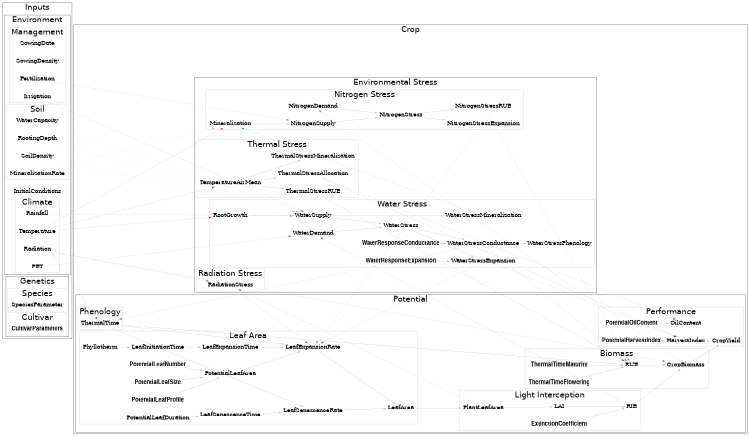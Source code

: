 /* Graphe de dépendance */
/* dot -T pdf -o structure.pdf structure.dot  */
/* dot -T png -o structure.png structure.dot  */
/* dot -T svg -o structure.svg structure.dot  */
/* dot -T png -o structure_simple.png structure.dot -Nlabel= -Nshape=circle -Gdpi=150 -Earrowsize=2 -Epenwidth=4 -Estyle=dotted*/

digraph G {
    dpi=300
    size = "5, 5"
    fontname = Helvetica
    fontnames = "ps"
    compound = true
    rankdir = LR
    ranksep = "0.1"
    nodesep = "0.6"
    //concentrate = true
    splines = line
    //splines = compound
    ratio = "auto"
    //colorscheme=set14 //  1=red, 2=blue, 3=green, 4=violet 

    // # Styling ----
    //node [shape=circle, label=""]
    node [shape=plaintext, fontsize=25]
    bgcolor=white
    edge [arrowsize=1, color=gray]
    
    // # Genotypic Parameters ----
    InitialConditions -> ThermalTime [style=invis] // Vertical alignment
    CultivarParameters -> ThermalTime [style=invis] // Vertical alignment
    
    CultivarParameters [fontname="Helvetica Bold"]
    ThermalTimeFlowering [fontname="Helvetica Bold"]
    ThermalTimeMaturity [fontname="Helvetica Bold"]
    PotentialLeafNumber [fontname="Helvetica Bold"]
    PotentialLeafSize [fontname="Helvetica Bold"]
    PotentialLeafProfile [fontname="Helvetica Bold"]
    ExtinctionCoefficient [fontname="Helvetica Bold"]
    PotentialHarvestIndex [fontname="Helvetica Bold"]
    PotentialOilContent [fontname="Helvetica Bold"]
    WaterResponseExpansion [fontname="Helvetica Bold"]
    WaterResponseConductance [fontname="Helvetica Bold"]
	
	
    subgraph clusterInputs {
		label="Inputs"
		fontsize=35
		
	    subgraph clusterInputEnvironment {
			label="Environment"
			fontsize=35
			
			InitialConditions
			
			// # EnvironmentClimate ----  
      subgraph clusterInputEnvironmentClimate {
				label="Climate"
				fontsize=35
				pencolor=gray
				
				Temperature
				Radiation
				PET
				Rainfall
			}
			
			// # EnvironmentManagement ----  
      subgraph clusterInputEnvironmentManagement {
				label="Management"
				fontsize=35
				pencolor=gray
				
				SowingDate
				SowingDensity
				Fertilization
				Irrigation
			}
			
      // # EnvironmentSoil ----
		  subgraph clusterInputEnvironmentSoil {
				label="Soil"
				fontsize=35
				pencolor=gray
				
				WaterCapacity
				RootingDepth
				SoilDensity
				MineralizationRate
			}
	  }
		
	    subgraph clusterInputGenetics {
			label="Genetics"
			fontsize=35

		    subgraph clusterInputGeneticsSpecies {
				label="Species"
				fontsize=35
				pencolor=gray
				
				SpeciesParameter
			}
		    
		    subgraph clusterInputGeneticsCultivar {
				label="Cultivar"
				fontsize=35
				pencolor=gray
				
				CultivarParameters
			}
		}
  }
    
		    
	subgraph clusterCrop {
		label="Crop"
		fontsize=35
		

	    subgraph clusterCropPotential {
			label="Potential"
			fontsize=35
			
      // # CropPhenology ----
			subgraph clusterCropPhenology {
				label="Phenology"
				fontsize=35
				pencolor=gray
				
				// Inputs
				Temperature -> ThermalTime [style=dotted, colorscheme=set14, constraint=false, color=1] // InputsVariable
				
				// Module
				ThermalTime
				
			}
			
			// # CropLeafArea ----
		  subgraph clusterCropLeafArea {
				label="Leaf Area"
				fontsize=35
				pencolor=gray
				
				// Inputs
				ThermalTime -> {LeafExpansionRate LeafSenescenceRate} [constraint=false]
				Phyllotherm -> LeafInitiationTime
				{PotentialLeafProfile PotentialLeafSize PotentialLeafNumber} -> PotentialLeafArea

				// Module				
				LeafInitiationTime -> LeafExpansionTime
				{LeafExpansionTime PotentialLeafArea} -> LeafExpansionRate
				PotentialLeafDuration -> LeafSenescenceTime
				LeafSenescenceTime -> LeafSenescenceRate
				{LeafExpansionRate LeafSenescenceRate} -> LeafArea
				{rank=same; LeafExpansionTime; LeafSenescenceTime}
			}
	
			// # CropInterception ----
      subgraph clusterCropInterception {
				label="Light Interception"
				fontsize=35
				pencolor=gray
				
				// Inputs
				ExtinctionCoefficient -> RIE
				LeafArea -> PlantLeafArea
				
				// Module
				PlantLeafArea -> LAI
				LAI -> RIE
		  }
		  
			// # CropBiomass ----
		  subgraph clusterCropBiomass {
				label="Biomass"
				fontsize=35
				pencolor=gray
				
				// Inputs
				ThermalTime -> RUE [constraint=false]
				{ThermalTimeFlowering ThermalTimeMaturity} -> RUE
				Radiation -> CropBiomass [style=dotted, colorscheme=set14, color=4, constraint=false] // InputsVariable
				RIE -> CropBiomass 
				
				// Module
				RUE -> CropBiomass
				CropBiomass
		  }
		  
			// # CropPerformance ----
		  subgraph clusterCropPerformance {
				label="Performance"
				fontsize=35
				pencolor=gray
				
				// Inputs
				PotentialHarvestIndex -> HarvestIndex
				PotentialOilContent -> OilContent
				CropBiomass -> CropYield
				
				// Module
				HarvestIndex -> CropYield
				OilContent
		}
		   	//{rank=same; PotentialHarvestIndex; PotentialOilContent}
	}
		    
	    subgraph clusterCropStress {
			label="Environmental Stress"
			fontsize=35
			
			// # CropStressWater ----
      subgraph clusterCropStressWater {
				label="Water Stress"
				fontsize=35
				pencolor=gray

				// Inputs
				{Rainfall Irrigation} -> WaterSupply [style=dotted, colorscheme=set14, color=2] // InputsVariable
				Temperature -> {RootGrowth} [style=dotted, colorscheme=set14, color=1, constraint=false] // InputsVariable
				WaterResponseConductance -> WaterStressConductance
				WaterResponseExpansion -> WaterStressExpansion
				{RIE PET} -> WaterDemand [style=dotted, colorscheme=set14, color=2]		
				{WaterCapacity RootingDepth SoilDensity} -> WaterSupply [style=dotted, constraint=false]
				
				// Module
				RootGrowth -> WaterSupply
				{WaterSupply WaterDemand} -> WaterStress
				WaterSupply -> WaterStressMineralization
				WaterStress -> {WaterStressConductance WaterStressExpansion}
				WaterStressConductance -> WaterStressPhenology
				
				// Outputs
				WaterStressExpansion -> LeafExpansionRate [style=dotted, colorscheme=set14, color=2]
				WaterStressConductance -> {ThermalTime RUE} [style=dotted, colorscheme=set14, color=2]
				WaterStress -> HarvestIndex [style=dotted, colorscheme=set14, color=2]
				
				{rank=same; WaterStressConductance; WaterStressExpansion; WaterStressMineralization}
		    }
		    
			// # CropStressNitrogen ----  
      subgraph clusterCropStressNitrogen {
				label="Nitrogen Stress"
				fontsize=35
				pencolor=gray
				
				// Inputs
				Fertilization -> NitrogenSupply [style=dotted, colorscheme=set14, color=3] // InputsVariable
				Temperature -> Mineralization [style=dotted, colorscheme=set14, color=1, constraint=false] // InputsVariable
				MineralizationRate -> Mineralization [style=dotted]
				WaterStressMineralization -> Mineralization [style=dotted, colorscheme=set14, color=2, constraint=false]
				CropBiomass -> NitrogenDemand [style=dotted, colorscheme=set14, color=3]
				
				// Module
				//PotentialMineralizationRate -> Mineralization
				Mineralization -> NitrogenSupply
				{NitrogenSupply NitrogenDemand} -> NitrogenStress
				NitrogenStress -> {NitrogenStressRUE NitrogenStressExpansion}
				
				// Outputs
				NitrogenStressExpansion -> LeafExpansionRate [style=dotted, colorscheme=set14, color=3]
				NitrogenStressRUE -> RUE [style=dotted, colorscheme=set14, color=3]
		  }
		  
			// # CropStressTemperature ----
		  subgraph clusterCropStressTemperature {
				label="Thermal Stress"
				fontsize=35
				pencolor=gray
				
				// Inputs
				Temperature -> {TemperatureAirMean} [style=dotted, colorscheme=set14, color=1]
				
				// Module
				TemperatureAirMean -> {ThermalStressRUE ThermalStressAllocation ThermalStressMineralization}
				
				// Outputs
				ThermalStressRUE -> RUE [style=dotted, colorscheme=set14, color=1]
				ThermalStressAllocation -> {HarvestIndex OilContent} [style=dotted, colorscheme=set14, color=1]
				//ThermalStressMineralization -> Mineralization [style=dotted, colorscheme=set14, color=1]
			}
			
			// # CropStressRadiation ----
		  subgraph clusterCropStressRadiation {
				label="Radiation Stress"
				fontsize=35
				pencolor=gray
				
				// Inputs
				Radiation -> RadiationStress [style=dotted, colorscheme=set14, color=4]
				PlantLeafArea -> RadiationStress [style=dotted, colorscheme=set14, color=4]
				
				// Module
				RadiationStress -> LeafExpansionRate [style=dotted, colorscheme=set14, color=4]
		  }			
		}
	}	
}    
				
 
